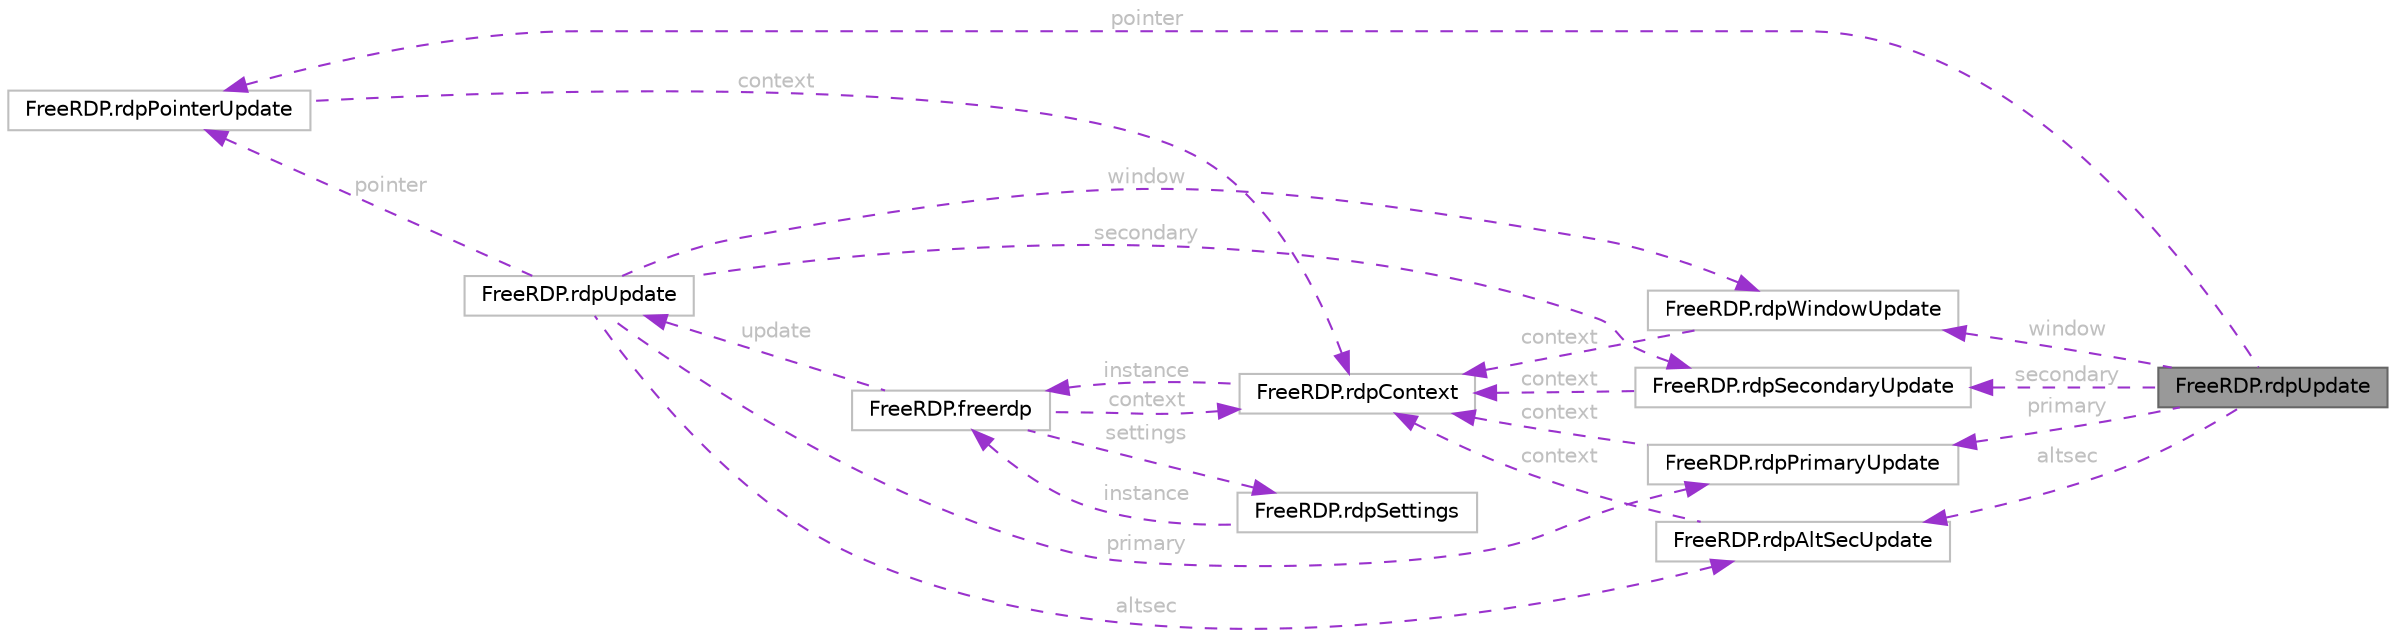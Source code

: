 digraph "FreeRDP.rdpUpdate"
{
 // LATEX_PDF_SIZE
  bgcolor="transparent";
  edge [fontname=Helvetica,fontsize=10,labelfontname=Helvetica,labelfontsize=10];
  node [fontname=Helvetica,fontsize=10,shape=box,height=0.2,width=0.4];
  rankdir="LR";
  Node1 [id="Node000001",label="FreeRDP.rdpUpdate",height=0.2,width=0.4,color="gray40", fillcolor="grey60", style="filled", fontcolor="black",tooltip=" "];
  Node2 -> Node1 [id="edge21_Node000001_Node000002",dir="back",color="darkorchid3",style="dashed",tooltip=" ",label=" pointer",fontcolor="grey" ];
  Node2 [id="Node000002",label="FreeRDP.rdpPointerUpdate",height=0.2,width=0.4,color="grey75", fillcolor="white", style="filled",URL="$struct_free_r_d_p_1_1rdp_pointer_update.html",tooltip=" "];
  Node3 -> Node2 [id="edge22_Node000002_Node000003",dir="back",color="darkorchid3",style="dashed",tooltip=" ",label=" context",fontcolor="grey" ];
  Node3 [id="Node000003",label="FreeRDP.rdpContext",height=0.2,width=0.4,color="grey75", fillcolor="white", style="filled",URL="$struct_free_r_d_p_1_1rdp_context.html",tooltip=" "];
  Node4 -> Node3 [id="edge23_Node000003_Node000004",dir="back",color="darkorchid3",style="dashed",tooltip=" ",label=" instance",fontcolor="grey" ];
  Node4 [id="Node000004",label="FreeRDP.freerdp",height=0.2,width=0.4,color="grey75", fillcolor="white", style="filled",URL="$struct_free_r_d_p_1_1freerdp.html",tooltip=" "];
  Node3 -> Node4 [id="edge24_Node000004_Node000003",dir="back",color="darkorchid3",style="dashed",tooltip=" ",label=" context",fontcolor="grey" ];
  Node5 -> Node4 [id="edge25_Node000004_Node000005",dir="back",color="darkorchid3",style="dashed",tooltip=" ",label=" update",fontcolor="grey" ];
  Node5 [id="Node000005",label="FreeRDP.rdpUpdate",height=0.2,width=0.4,color="grey75", fillcolor="white", style="filled",URL="$struct_free_r_d_p_1_1rdp_update.html",tooltip=" "];
  Node2 -> Node5 [id="edge26_Node000005_Node000002",dir="back",color="darkorchid3",style="dashed",tooltip=" ",label=" pointer",fontcolor="grey" ];
  Node6 -> Node5 [id="edge27_Node000005_Node000006",dir="back",color="darkorchid3",style="dashed",tooltip=" ",label=" primary",fontcolor="grey" ];
  Node6 [id="Node000006",label="FreeRDP.rdpPrimaryUpdate",height=0.2,width=0.4,color="grey75", fillcolor="white", style="filled",URL="$struct_free_r_d_p_1_1rdp_primary_update.html",tooltip=" "];
  Node3 -> Node6 [id="edge28_Node000006_Node000003",dir="back",color="darkorchid3",style="dashed",tooltip=" ",label=" context",fontcolor="grey" ];
  Node7 -> Node5 [id="edge29_Node000005_Node000007",dir="back",color="darkorchid3",style="dashed",tooltip=" ",label=" secondary",fontcolor="grey" ];
  Node7 [id="Node000007",label="FreeRDP.rdpSecondaryUpdate",height=0.2,width=0.4,color="grey75", fillcolor="white", style="filled",URL="$struct_free_r_d_p_1_1rdp_secondary_update.html",tooltip=" "];
  Node3 -> Node7 [id="edge30_Node000007_Node000003",dir="back",color="darkorchid3",style="dashed",tooltip=" ",label=" context",fontcolor="grey" ];
  Node8 -> Node5 [id="edge31_Node000005_Node000008",dir="back",color="darkorchid3",style="dashed",tooltip=" ",label=" altsec",fontcolor="grey" ];
  Node8 [id="Node000008",label="FreeRDP.rdpAltSecUpdate",height=0.2,width=0.4,color="grey75", fillcolor="white", style="filled",URL="$struct_free_r_d_p_1_1rdp_alt_sec_update.html",tooltip=" "];
  Node3 -> Node8 [id="edge32_Node000008_Node000003",dir="back",color="darkorchid3",style="dashed",tooltip=" ",label=" context",fontcolor="grey" ];
  Node9 -> Node5 [id="edge33_Node000005_Node000009",dir="back",color="darkorchid3",style="dashed",tooltip=" ",label=" window",fontcolor="grey" ];
  Node9 [id="Node000009",label="FreeRDP.rdpWindowUpdate",height=0.2,width=0.4,color="grey75", fillcolor="white", style="filled",URL="$struct_free_r_d_p_1_1rdp_window_update.html",tooltip=" "];
  Node3 -> Node9 [id="edge34_Node000009_Node000003",dir="back",color="darkorchid3",style="dashed",tooltip=" ",label=" context",fontcolor="grey" ];
  Node10 -> Node4 [id="edge35_Node000004_Node000010",dir="back",color="darkorchid3",style="dashed",tooltip=" ",label=" settings",fontcolor="grey" ];
  Node10 [id="Node000010",label="FreeRDP.rdpSettings",height=0.2,width=0.4,color="grey75", fillcolor="white", style="filled",URL="$struct_free_r_d_p_1_1rdp_settings.html",tooltip=" "];
  Node4 -> Node10 [id="edge36_Node000010_Node000004",dir="back",color="darkorchid3",style="dashed",tooltip=" ",label=" instance",fontcolor="grey" ];
  Node6 -> Node1 [id="edge37_Node000001_Node000006",dir="back",color="darkorchid3",style="dashed",tooltip=" ",label=" primary",fontcolor="grey" ];
  Node7 -> Node1 [id="edge38_Node000001_Node000007",dir="back",color="darkorchid3",style="dashed",tooltip=" ",label=" secondary",fontcolor="grey" ];
  Node8 -> Node1 [id="edge39_Node000001_Node000008",dir="back",color="darkorchid3",style="dashed",tooltip=" ",label=" altsec",fontcolor="grey" ];
  Node9 -> Node1 [id="edge40_Node000001_Node000009",dir="back",color="darkorchid3",style="dashed",tooltip=" ",label=" window",fontcolor="grey" ];
}
